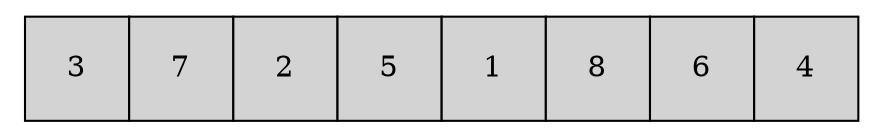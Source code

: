 digraph G
{
    shape = none
        label = <<table border="0" cellspacing="0">
        <tr>
        <td port="port0" width="50" height="50" border="1" bgcolor="lightgray">3</td>
        <td port="port1" width="50" height="50" border="1" bgcolor="lightgray">7</td>
        <td port="port2" width="50" height="50" border="1" bgcolor="lightgray">2</td>
        <td port="port3" width="50" height="50" border="1" bgcolor="lightgray">5</td>
        <td port="port4" width="50" height="50" border="1" bgcolor="lightgray">1</td>
        <td port="port5" width="50" height="50" border="1" bgcolor="lightgray">8</td>
        <td port="port6" width="50" height="50" border="1" bgcolor="lightgray">6</td>
        <td port="port7" width="50" height="50" border="1" bgcolor="lightgray">4</td>
        </tr>
        </table>>
}

